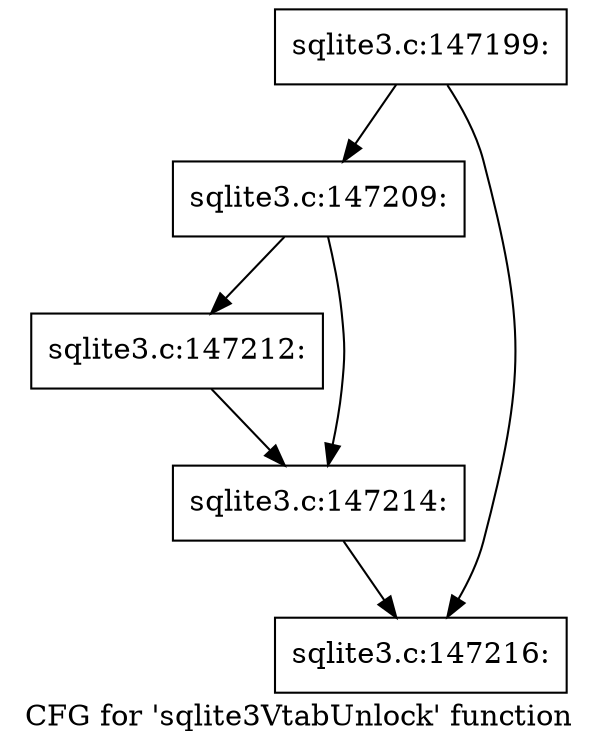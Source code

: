 digraph "CFG for 'sqlite3VtabUnlock' function" {
	label="CFG for 'sqlite3VtabUnlock' function";

	Node0x55c0f79d7000 [shape=record,label="{sqlite3.c:147199:}"];
	Node0x55c0f79d7000 -> Node0x55c0f79d8d80;
	Node0x55c0f79d7000 -> Node0x55c0f79d8dd0;
	Node0x55c0f79d8d80 [shape=record,label="{sqlite3.c:147209:}"];
	Node0x55c0f79d8d80 -> Node0x55c0f6566300;
	Node0x55c0f79d8d80 -> Node0x55c0f79d9f00;
	Node0x55c0f6566300 [shape=record,label="{sqlite3.c:147212:}"];
	Node0x55c0f6566300 -> Node0x55c0f79d9f00;
	Node0x55c0f79d9f00 [shape=record,label="{sqlite3.c:147214:}"];
	Node0x55c0f79d9f00 -> Node0x55c0f79d8dd0;
	Node0x55c0f79d8dd0 [shape=record,label="{sqlite3.c:147216:}"];
}
